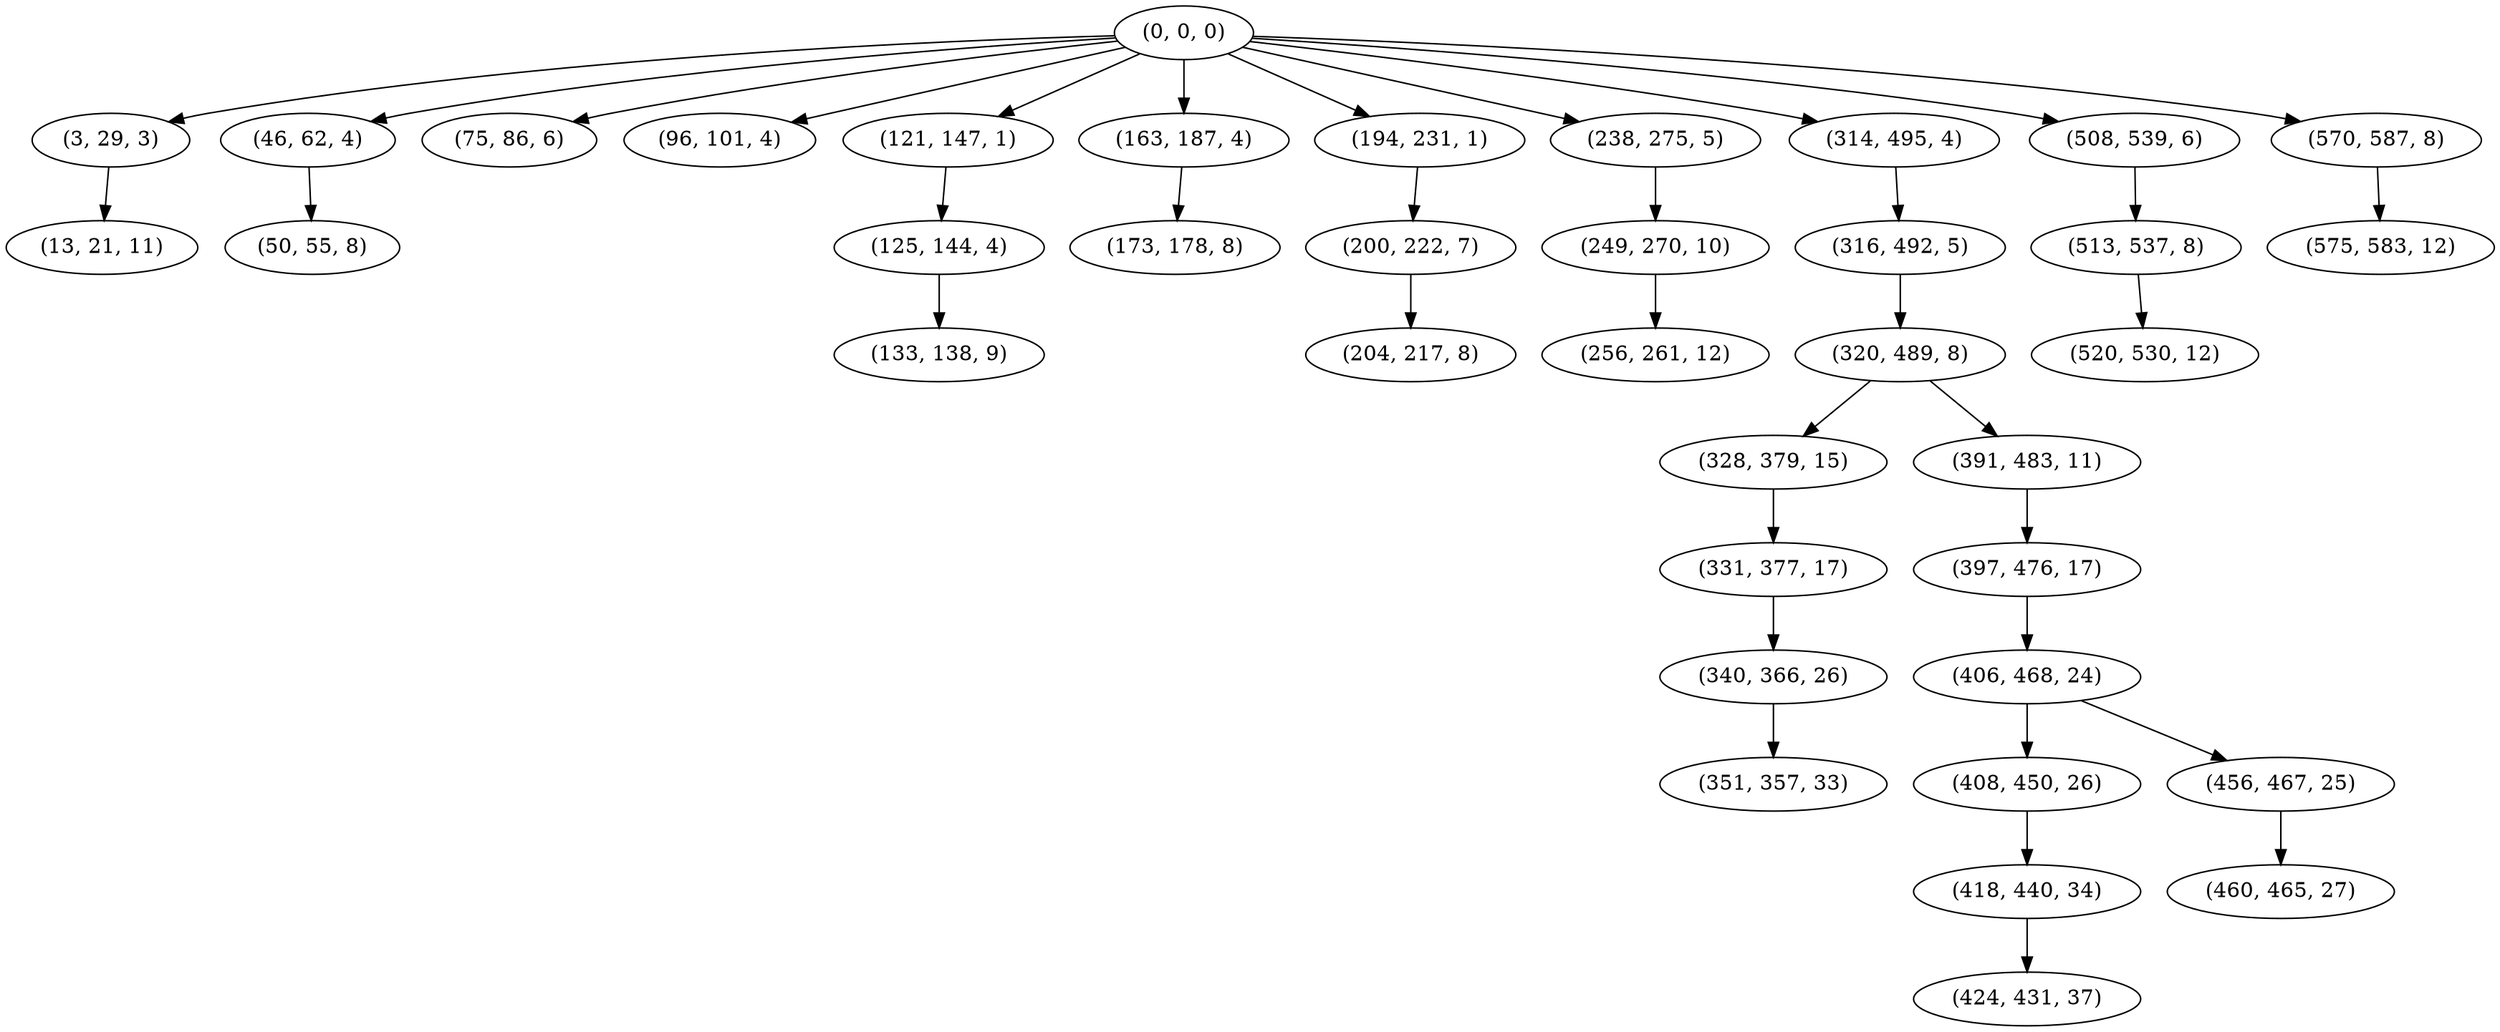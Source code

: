 digraph tree {
    "(0, 0, 0)";
    "(3, 29, 3)";
    "(13, 21, 11)";
    "(46, 62, 4)";
    "(50, 55, 8)";
    "(75, 86, 6)";
    "(96, 101, 4)";
    "(121, 147, 1)";
    "(125, 144, 4)";
    "(133, 138, 9)";
    "(163, 187, 4)";
    "(173, 178, 8)";
    "(194, 231, 1)";
    "(200, 222, 7)";
    "(204, 217, 8)";
    "(238, 275, 5)";
    "(249, 270, 10)";
    "(256, 261, 12)";
    "(314, 495, 4)";
    "(316, 492, 5)";
    "(320, 489, 8)";
    "(328, 379, 15)";
    "(331, 377, 17)";
    "(340, 366, 26)";
    "(351, 357, 33)";
    "(391, 483, 11)";
    "(397, 476, 17)";
    "(406, 468, 24)";
    "(408, 450, 26)";
    "(418, 440, 34)";
    "(424, 431, 37)";
    "(456, 467, 25)";
    "(460, 465, 27)";
    "(508, 539, 6)";
    "(513, 537, 8)";
    "(520, 530, 12)";
    "(570, 587, 8)";
    "(575, 583, 12)";
    "(0, 0, 0)" -> "(3, 29, 3)";
    "(0, 0, 0)" -> "(46, 62, 4)";
    "(0, 0, 0)" -> "(75, 86, 6)";
    "(0, 0, 0)" -> "(96, 101, 4)";
    "(0, 0, 0)" -> "(121, 147, 1)";
    "(0, 0, 0)" -> "(163, 187, 4)";
    "(0, 0, 0)" -> "(194, 231, 1)";
    "(0, 0, 0)" -> "(238, 275, 5)";
    "(0, 0, 0)" -> "(314, 495, 4)";
    "(0, 0, 0)" -> "(508, 539, 6)";
    "(0, 0, 0)" -> "(570, 587, 8)";
    "(3, 29, 3)" -> "(13, 21, 11)";
    "(46, 62, 4)" -> "(50, 55, 8)";
    "(121, 147, 1)" -> "(125, 144, 4)";
    "(125, 144, 4)" -> "(133, 138, 9)";
    "(163, 187, 4)" -> "(173, 178, 8)";
    "(194, 231, 1)" -> "(200, 222, 7)";
    "(200, 222, 7)" -> "(204, 217, 8)";
    "(238, 275, 5)" -> "(249, 270, 10)";
    "(249, 270, 10)" -> "(256, 261, 12)";
    "(314, 495, 4)" -> "(316, 492, 5)";
    "(316, 492, 5)" -> "(320, 489, 8)";
    "(320, 489, 8)" -> "(328, 379, 15)";
    "(320, 489, 8)" -> "(391, 483, 11)";
    "(328, 379, 15)" -> "(331, 377, 17)";
    "(331, 377, 17)" -> "(340, 366, 26)";
    "(340, 366, 26)" -> "(351, 357, 33)";
    "(391, 483, 11)" -> "(397, 476, 17)";
    "(397, 476, 17)" -> "(406, 468, 24)";
    "(406, 468, 24)" -> "(408, 450, 26)";
    "(406, 468, 24)" -> "(456, 467, 25)";
    "(408, 450, 26)" -> "(418, 440, 34)";
    "(418, 440, 34)" -> "(424, 431, 37)";
    "(456, 467, 25)" -> "(460, 465, 27)";
    "(508, 539, 6)" -> "(513, 537, 8)";
    "(513, 537, 8)" -> "(520, 530, 12)";
    "(570, 587, 8)" -> "(575, 583, 12)";
}
